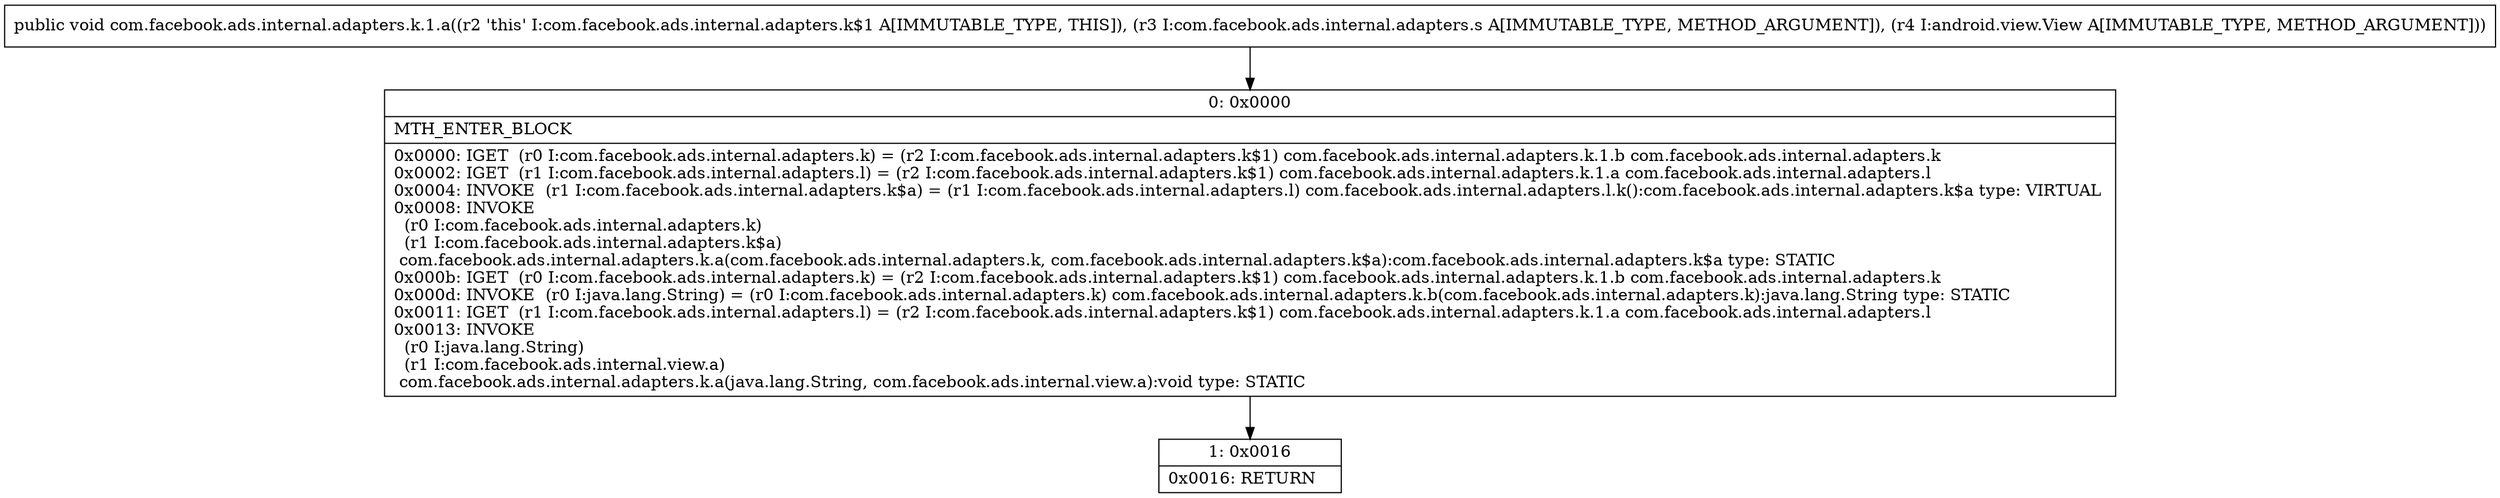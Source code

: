 digraph "CFG forcom.facebook.ads.internal.adapters.k.1.a(Lcom\/facebook\/ads\/internal\/adapters\/s;Landroid\/view\/View;)V" {
Node_0 [shape=record,label="{0\:\ 0x0000|MTH_ENTER_BLOCK\l|0x0000: IGET  (r0 I:com.facebook.ads.internal.adapters.k) = (r2 I:com.facebook.ads.internal.adapters.k$1) com.facebook.ads.internal.adapters.k.1.b com.facebook.ads.internal.adapters.k \l0x0002: IGET  (r1 I:com.facebook.ads.internal.adapters.l) = (r2 I:com.facebook.ads.internal.adapters.k$1) com.facebook.ads.internal.adapters.k.1.a com.facebook.ads.internal.adapters.l \l0x0004: INVOKE  (r1 I:com.facebook.ads.internal.adapters.k$a) = (r1 I:com.facebook.ads.internal.adapters.l) com.facebook.ads.internal.adapters.l.k():com.facebook.ads.internal.adapters.k$a type: VIRTUAL \l0x0008: INVOKE  \l  (r0 I:com.facebook.ads.internal.adapters.k)\l  (r1 I:com.facebook.ads.internal.adapters.k$a)\l com.facebook.ads.internal.adapters.k.a(com.facebook.ads.internal.adapters.k, com.facebook.ads.internal.adapters.k$a):com.facebook.ads.internal.adapters.k$a type: STATIC \l0x000b: IGET  (r0 I:com.facebook.ads.internal.adapters.k) = (r2 I:com.facebook.ads.internal.adapters.k$1) com.facebook.ads.internal.adapters.k.1.b com.facebook.ads.internal.adapters.k \l0x000d: INVOKE  (r0 I:java.lang.String) = (r0 I:com.facebook.ads.internal.adapters.k) com.facebook.ads.internal.adapters.k.b(com.facebook.ads.internal.adapters.k):java.lang.String type: STATIC \l0x0011: IGET  (r1 I:com.facebook.ads.internal.adapters.l) = (r2 I:com.facebook.ads.internal.adapters.k$1) com.facebook.ads.internal.adapters.k.1.a com.facebook.ads.internal.adapters.l \l0x0013: INVOKE  \l  (r0 I:java.lang.String)\l  (r1 I:com.facebook.ads.internal.view.a)\l com.facebook.ads.internal.adapters.k.a(java.lang.String, com.facebook.ads.internal.view.a):void type: STATIC \l}"];
Node_1 [shape=record,label="{1\:\ 0x0016|0x0016: RETURN   \l}"];
MethodNode[shape=record,label="{public void com.facebook.ads.internal.adapters.k.1.a((r2 'this' I:com.facebook.ads.internal.adapters.k$1 A[IMMUTABLE_TYPE, THIS]), (r3 I:com.facebook.ads.internal.adapters.s A[IMMUTABLE_TYPE, METHOD_ARGUMENT]), (r4 I:android.view.View A[IMMUTABLE_TYPE, METHOD_ARGUMENT])) }"];
MethodNode -> Node_0;
Node_0 -> Node_1;
}

